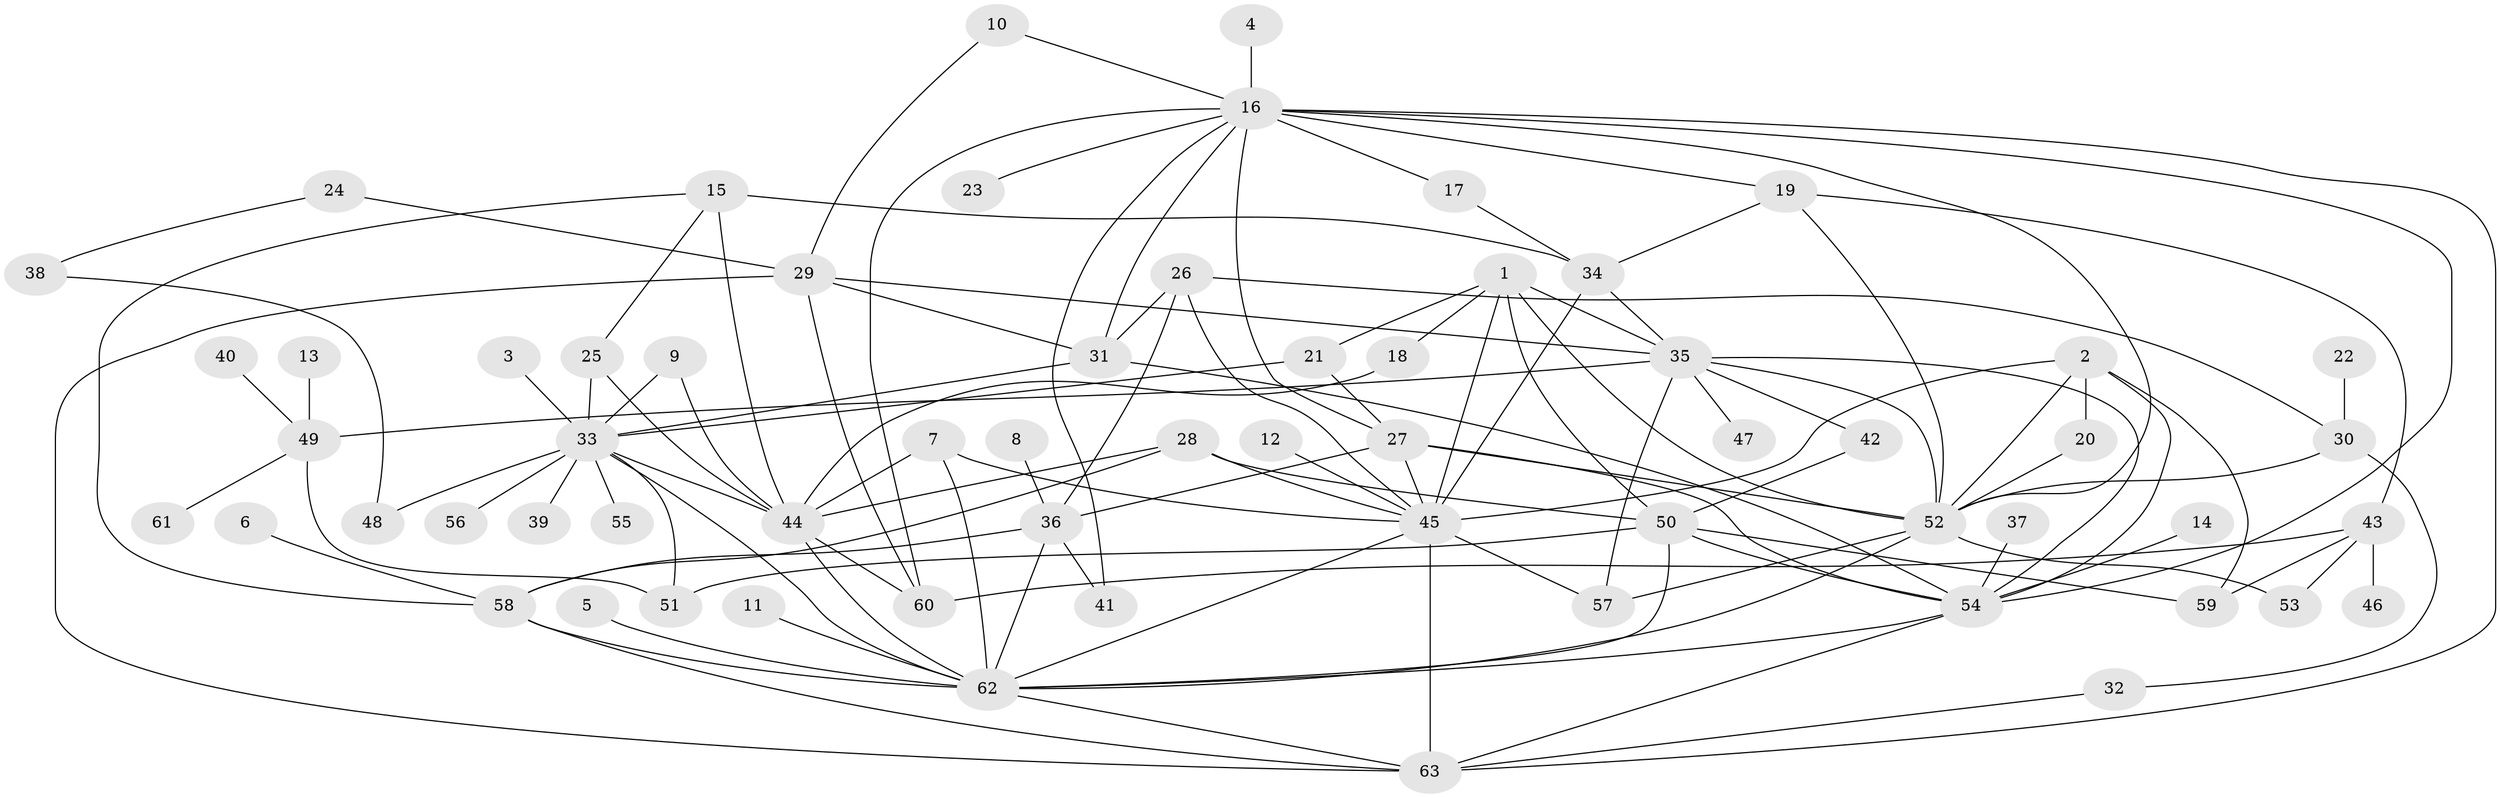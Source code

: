 // original degree distribution, {17: 0.007936507936507936, 16: 0.007936507936507936, 18: 0.007936507936507936, 5: 0.031746031746031744, 7: 0.03968253968253968, 13: 0.015873015873015872, 3: 0.11904761904761904, 11: 0.007936507936507936, 4: 0.10317460317460317, 2: 0.1984126984126984, 14: 0.007936507936507936, 1: 0.4126984126984127, 6: 0.023809523809523808, 8: 0.007936507936507936, 10: 0.007936507936507936}
// Generated by graph-tools (version 1.1) at 2025/01/03/09/25 03:01:55]
// undirected, 63 vertices, 120 edges
graph export_dot {
graph [start="1"]
  node [color=gray90,style=filled];
  1;
  2;
  3;
  4;
  5;
  6;
  7;
  8;
  9;
  10;
  11;
  12;
  13;
  14;
  15;
  16;
  17;
  18;
  19;
  20;
  21;
  22;
  23;
  24;
  25;
  26;
  27;
  28;
  29;
  30;
  31;
  32;
  33;
  34;
  35;
  36;
  37;
  38;
  39;
  40;
  41;
  42;
  43;
  44;
  45;
  46;
  47;
  48;
  49;
  50;
  51;
  52;
  53;
  54;
  55;
  56;
  57;
  58;
  59;
  60;
  61;
  62;
  63;
  1 -- 18 [weight=1.0];
  1 -- 21 [weight=1.0];
  1 -- 35 [weight=1.0];
  1 -- 45 [weight=1.0];
  1 -- 50 [weight=1.0];
  1 -- 52 [weight=2.0];
  2 -- 20 [weight=1.0];
  2 -- 45 [weight=1.0];
  2 -- 52 [weight=1.0];
  2 -- 54 [weight=1.0];
  2 -- 59 [weight=1.0];
  3 -- 33 [weight=1.0];
  4 -- 16 [weight=1.0];
  5 -- 62 [weight=1.0];
  6 -- 58 [weight=1.0];
  7 -- 44 [weight=1.0];
  7 -- 45 [weight=1.0];
  7 -- 62 [weight=1.0];
  8 -- 36 [weight=1.0];
  9 -- 33 [weight=1.0];
  9 -- 44 [weight=2.0];
  10 -- 16 [weight=1.0];
  10 -- 29 [weight=1.0];
  11 -- 62 [weight=1.0];
  12 -- 45 [weight=1.0];
  13 -- 49 [weight=1.0];
  14 -- 54 [weight=1.0];
  15 -- 25 [weight=1.0];
  15 -- 34 [weight=1.0];
  15 -- 44 [weight=1.0];
  15 -- 58 [weight=1.0];
  16 -- 17 [weight=1.0];
  16 -- 19 [weight=1.0];
  16 -- 23 [weight=1.0];
  16 -- 27 [weight=1.0];
  16 -- 31 [weight=1.0];
  16 -- 41 [weight=1.0];
  16 -- 52 [weight=1.0];
  16 -- 54 [weight=1.0];
  16 -- 60 [weight=1.0];
  16 -- 63 [weight=1.0];
  17 -- 34 [weight=1.0];
  18 -- 44 [weight=1.0];
  19 -- 34 [weight=1.0];
  19 -- 43 [weight=1.0];
  19 -- 52 [weight=1.0];
  20 -- 52 [weight=1.0];
  21 -- 27 [weight=1.0];
  21 -- 33 [weight=1.0];
  22 -- 30 [weight=1.0];
  24 -- 29 [weight=1.0];
  24 -- 38 [weight=1.0];
  25 -- 33 [weight=1.0];
  25 -- 44 [weight=1.0];
  26 -- 30 [weight=1.0];
  26 -- 31 [weight=1.0];
  26 -- 36 [weight=1.0];
  26 -- 45 [weight=1.0];
  27 -- 36 [weight=1.0];
  27 -- 45 [weight=1.0];
  27 -- 52 [weight=1.0];
  27 -- 54 [weight=1.0];
  28 -- 44 [weight=1.0];
  28 -- 45 [weight=1.0];
  28 -- 50 [weight=1.0];
  28 -- 58 [weight=1.0];
  29 -- 31 [weight=1.0];
  29 -- 35 [weight=1.0];
  29 -- 60 [weight=1.0];
  29 -- 63 [weight=1.0];
  30 -- 32 [weight=1.0];
  30 -- 52 [weight=1.0];
  31 -- 33 [weight=1.0];
  31 -- 54 [weight=1.0];
  32 -- 63 [weight=1.0];
  33 -- 39 [weight=1.0];
  33 -- 44 [weight=1.0];
  33 -- 48 [weight=1.0];
  33 -- 51 [weight=1.0];
  33 -- 55 [weight=1.0];
  33 -- 56 [weight=1.0];
  33 -- 62 [weight=1.0];
  34 -- 35 [weight=1.0];
  34 -- 45 [weight=3.0];
  35 -- 42 [weight=1.0];
  35 -- 47 [weight=1.0];
  35 -- 49 [weight=1.0];
  35 -- 52 [weight=1.0];
  35 -- 54 [weight=1.0];
  35 -- 57 [weight=1.0];
  36 -- 41 [weight=1.0];
  36 -- 58 [weight=1.0];
  36 -- 62 [weight=1.0];
  37 -- 54 [weight=1.0];
  38 -- 48 [weight=1.0];
  40 -- 49 [weight=1.0];
  42 -- 50 [weight=1.0];
  43 -- 46 [weight=1.0];
  43 -- 53 [weight=1.0];
  43 -- 59 [weight=1.0];
  43 -- 60 [weight=1.0];
  44 -- 60 [weight=1.0];
  44 -- 62 [weight=2.0];
  45 -- 57 [weight=1.0];
  45 -- 62 [weight=1.0];
  45 -- 63 [weight=1.0];
  49 -- 51 [weight=1.0];
  49 -- 61 [weight=1.0];
  50 -- 51 [weight=1.0];
  50 -- 54 [weight=1.0];
  50 -- 59 [weight=1.0];
  50 -- 62 [weight=1.0];
  52 -- 53 [weight=1.0];
  52 -- 57 [weight=1.0];
  52 -- 62 [weight=1.0];
  54 -- 62 [weight=1.0];
  54 -- 63 [weight=1.0];
  58 -- 62 [weight=1.0];
  58 -- 63 [weight=1.0];
  62 -- 63 [weight=1.0];
}
